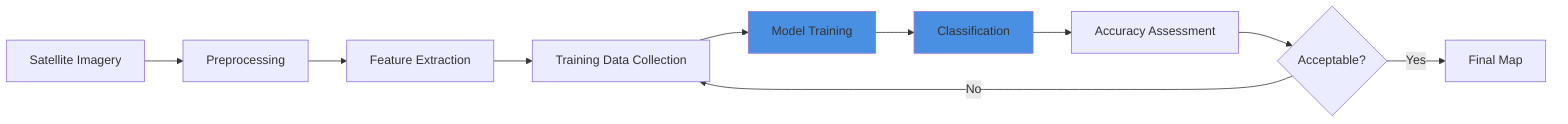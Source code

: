 flowchart LR
    A[Satellite Imagery] --> B[Preprocessing]
    B --> C[Feature Extraction]
    C --> D[Training Data Collection]
    D --> E[Model Training]
    E --> F[Classification]
    F --> G[Accuracy Assessment]
    G --> H{Acceptable?}
    H -->|No| D
    H -->|Yes| I[Final Map]
    style E fill:#4A90E2
    style F fill:#4A90E2